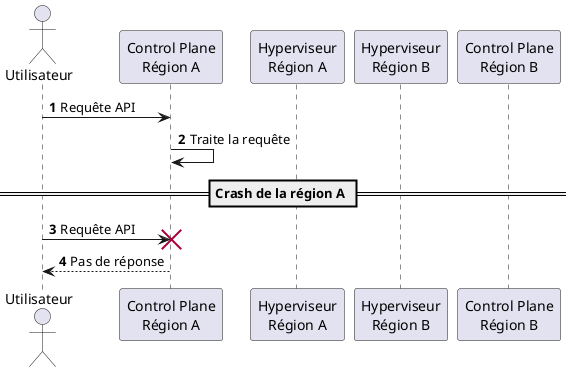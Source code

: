 @startuml
actor Utilisateur
autonumber
participant "Control Plane\nRégion A" as CP_A
participant "Hyperviseur\nRégion A" as HV_A
participant "Hyperviseur\nRégion B" as HV_B
participant "Control Plane\nRégion B" as CP_B

Utilisateur -> CP_A : Requête API
CP_A -> CP_A : Traite la requête


== Crash de la région A ==
Utilisateur -> CP_A : Requête API
destroy CP_A
CP_A --> Utilisateur : Pas de réponse

@enduml